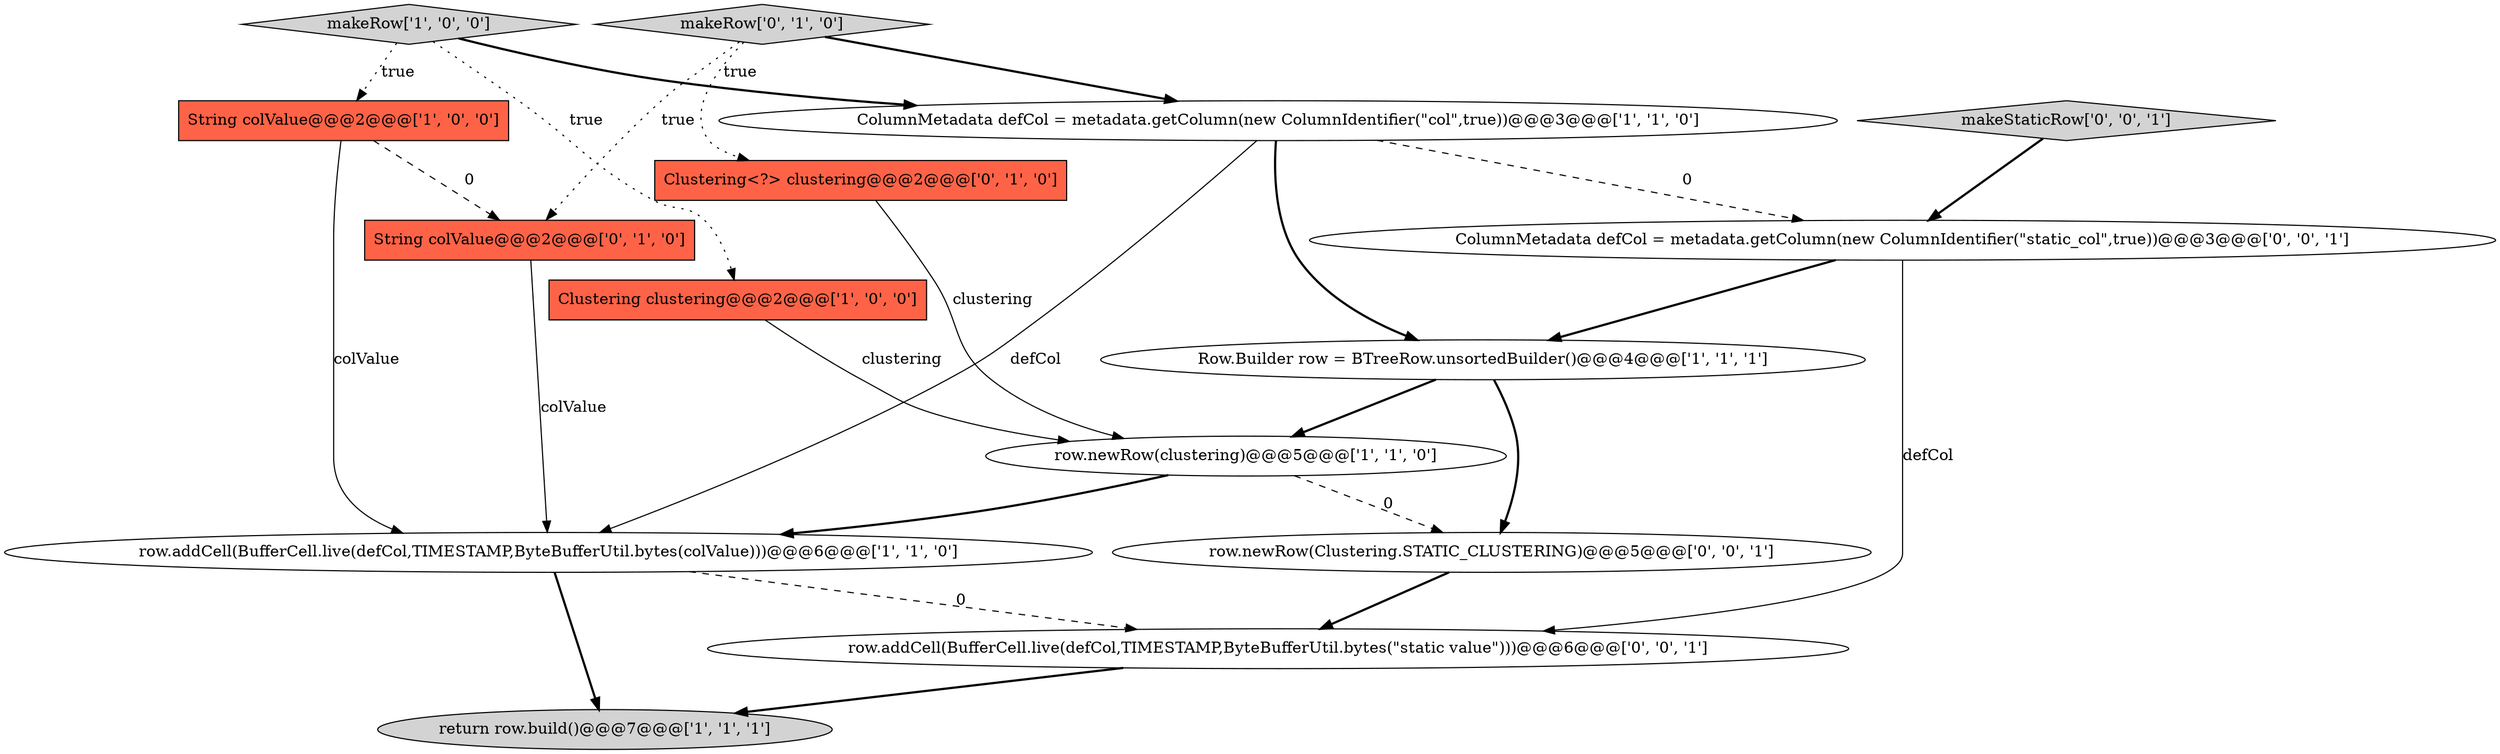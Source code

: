 digraph {
11 [style = filled, label = "row.newRow(Clustering.STATIC_CLUSTERING)@@@5@@@['0', '0', '1']", fillcolor = white, shape = ellipse image = "AAA0AAABBB3BBB"];
3 [style = filled, label = "String colValue@@@2@@@['1', '0', '0']", fillcolor = tomato, shape = box image = "AAA1AAABBB1BBB"];
8 [style = filled, label = "Clustering<?> clustering@@@2@@@['0', '1', '0']", fillcolor = tomato, shape = box image = "AAA0AAABBB2BBB"];
10 [style = filled, label = "String colValue@@@2@@@['0', '1', '0']", fillcolor = tomato, shape = box image = "AAA1AAABBB2BBB"];
2 [style = filled, label = "Clustering clustering@@@2@@@['1', '0', '0']", fillcolor = tomato, shape = box image = "AAA0AAABBB1BBB"];
5 [style = filled, label = "return row.build()@@@7@@@['1', '1', '1']", fillcolor = lightgray, shape = ellipse image = "AAA0AAABBB1BBB"];
12 [style = filled, label = "makeStaticRow['0', '0', '1']", fillcolor = lightgray, shape = diamond image = "AAA0AAABBB3BBB"];
13 [style = filled, label = "row.addCell(BufferCell.live(defCol,TIMESTAMP,ByteBufferUtil.bytes(\"static value\")))@@@6@@@['0', '0', '1']", fillcolor = white, shape = ellipse image = "AAA0AAABBB3BBB"];
9 [style = filled, label = "makeRow['0', '1', '0']", fillcolor = lightgray, shape = diamond image = "AAA0AAABBB2BBB"];
4 [style = filled, label = "ColumnMetadata defCol = metadata.getColumn(new ColumnIdentifier(\"col\",true))@@@3@@@['1', '1', '0']", fillcolor = white, shape = ellipse image = "AAA0AAABBB1BBB"];
14 [style = filled, label = "ColumnMetadata defCol = metadata.getColumn(new ColumnIdentifier(\"static_col\",true))@@@3@@@['0', '0', '1']", fillcolor = white, shape = ellipse image = "AAA0AAABBB3BBB"];
1 [style = filled, label = "row.addCell(BufferCell.live(defCol,TIMESTAMP,ByteBufferUtil.bytes(colValue)))@@@6@@@['1', '1', '0']", fillcolor = white, shape = ellipse image = "AAA0AAABBB1BBB"];
7 [style = filled, label = "row.newRow(clustering)@@@5@@@['1', '1', '0']", fillcolor = white, shape = ellipse image = "AAA0AAABBB1BBB"];
0 [style = filled, label = "makeRow['1', '0', '0']", fillcolor = lightgray, shape = diamond image = "AAA0AAABBB1BBB"];
6 [style = filled, label = "Row.Builder row = BTreeRow.unsortedBuilder()@@@4@@@['1', '1', '1']", fillcolor = white, shape = ellipse image = "AAA0AAABBB1BBB"];
1->5 [style = bold, label=""];
7->1 [style = bold, label=""];
2->7 [style = solid, label="clustering"];
4->6 [style = bold, label=""];
9->4 [style = bold, label=""];
14->13 [style = solid, label="defCol"];
7->11 [style = dashed, label="0"];
3->1 [style = solid, label="colValue"];
9->8 [style = dotted, label="true"];
4->1 [style = solid, label="defCol"];
1->13 [style = dashed, label="0"];
0->4 [style = bold, label=""];
8->7 [style = solid, label="clustering"];
10->1 [style = solid, label="colValue"];
6->11 [style = bold, label=""];
11->13 [style = bold, label=""];
12->14 [style = bold, label=""];
13->5 [style = bold, label=""];
4->14 [style = dashed, label="0"];
3->10 [style = dashed, label="0"];
0->3 [style = dotted, label="true"];
0->2 [style = dotted, label="true"];
6->7 [style = bold, label=""];
9->10 [style = dotted, label="true"];
14->6 [style = bold, label=""];
}
